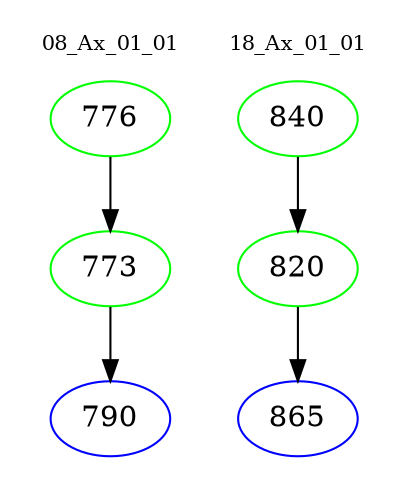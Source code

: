 digraph{
subgraph cluster_0 {
color = white
label = "08_Ax_01_01";
fontsize=10;
T0_776 [label="776", color="green"]
T0_776 -> T0_773 [color="black"]
T0_773 [label="773", color="green"]
T0_773 -> T0_790 [color="black"]
T0_790 [label="790", color="blue"]
}
subgraph cluster_1 {
color = white
label = "18_Ax_01_01";
fontsize=10;
T1_840 [label="840", color="green"]
T1_840 -> T1_820 [color="black"]
T1_820 [label="820", color="green"]
T1_820 -> T1_865 [color="black"]
T1_865 [label="865", color="blue"]
}
}
